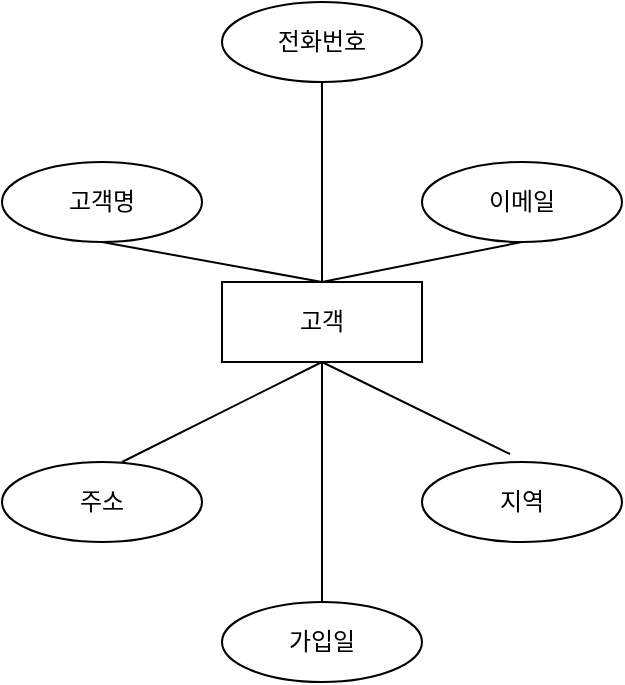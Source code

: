<mxfile version="21.6.5" type="github">
  <diagram name="페이지-1" id="ciY3IhIfSriye4W27SwN">
    <mxGraphModel dx="1421" dy="790" grid="1" gridSize="10" guides="1" tooltips="1" connect="1" arrows="1" fold="1" page="1" pageScale="1" pageWidth="827" pageHeight="1169" math="0" shadow="0">
      <root>
        <mxCell id="0" />
        <mxCell id="1" parent="0" />
        <mxCell id="O262PkwjfAipwRfIdHsJ-3" value="고객" style="whiteSpace=wrap;html=1;align=center;rounded=0;" vertex="1" parent="1">
          <mxGeometry x="180" y="190" width="100" height="40" as="geometry" />
        </mxCell>
        <mxCell id="O262PkwjfAipwRfIdHsJ-5" value="고객명" style="ellipse;whiteSpace=wrap;html=1;align=center;" vertex="1" parent="1">
          <mxGeometry x="70" y="130" width="100" height="40" as="geometry" />
        </mxCell>
        <mxCell id="O262PkwjfAipwRfIdHsJ-6" value="" style="endArrow=none;html=1;rounded=0;entryX=0.5;entryY=0;entryDx=0;entryDy=0;" edge="1" parent="1" target="O262PkwjfAipwRfIdHsJ-3">
          <mxGeometry relative="1" as="geometry">
            <mxPoint x="120" y="170" as="sourcePoint" />
            <mxPoint x="280" y="170" as="targetPoint" />
          </mxGeometry>
        </mxCell>
        <mxCell id="O262PkwjfAipwRfIdHsJ-7" value="이메일" style="ellipse;whiteSpace=wrap;html=1;align=center;" vertex="1" parent="1">
          <mxGeometry x="280" y="130" width="100" height="40" as="geometry" />
        </mxCell>
        <mxCell id="O262PkwjfAipwRfIdHsJ-8" value="지역" style="ellipse;whiteSpace=wrap;html=1;align=center;" vertex="1" parent="1">
          <mxGeometry x="280" y="280" width="100" height="40" as="geometry" />
        </mxCell>
        <mxCell id="O262PkwjfAipwRfIdHsJ-9" value="주소" style="ellipse;whiteSpace=wrap;html=1;align=center;" vertex="1" parent="1">
          <mxGeometry x="70" y="280" width="100" height="40" as="geometry" />
        </mxCell>
        <mxCell id="O262PkwjfAipwRfIdHsJ-10" value="전화번호" style="ellipse;whiteSpace=wrap;html=1;align=center;" vertex="1" parent="1">
          <mxGeometry x="180" y="50" width="100" height="40" as="geometry" />
        </mxCell>
        <mxCell id="O262PkwjfAipwRfIdHsJ-12" value="" style="endArrow=none;html=1;rounded=0;entryX=0.44;entryY=-0.1;entryDx=0;entryDy=0;entryPerimeter=0;exitX=0.5;exitY=1;exitDx=0;exitDy=0;" edge="1" parent="1" source="O262PkwjfAipwRfIdHsJ-3" target="O262PkwjfAipwRfIdHsJ-8">
          <mxGeometry relative="1" as="geometry">
            <mxPoint x="140" y="230" as="sourcePoint" />
            <mxPoint x="300" y="230" as="targetPoint" />
          </mxGeometry>
        </mxCell>
        <mxCell id="O262PkwjfAipwRfIdHsJ-14" value="" style="endArrow=none;html=1;rounded=0;exitX=0.6;exitY=0;exitDx=0;exitDy=0;exitPerimeter=0;" edge="1" parent="1" source="O262PkwjfAipwRfIdHsJ-9">
          <mxGeometry relative="1" as="geometry">
            <mxPoint x="140" y="230" as="sourcePoint" />
            <mxPoint x="230" y="230" as="targetPoint" />
          </mxGeometry>
        </mxCell>
        <mxCell id="O262PkwjfAipwRfIdHsJ-15" value="" style="endArrow=none;html=1;rounded=0;entryX=0.5;entryY=1;entryDx=0;entryDy=0;exitX=0.5;exitY=0;exitDx=0;exitDy=0;" edge="1" parent="1" source="O262PkwjfAipwRfIdHsJ-3" target="O262PkwjfAipwRfIdHsJ-7">
          <mxGeometry relative="1" as="geometry">
            <mxPoint x="140" y="230" as="sourcePoint" />
            <mxPoint x="300" y="230" as="targetPoint" />
          </mxGeometry>
        </mxCell>
        <mxCell id="O262PkwjfAipwRfIdHsJ-16" value="" style="endArrow=none;html=1;rounded=0;entryX=0.5;entryY=1;entryDx=0;entryDy=0;" edge="1" parent="1" source="O262PkwjfAipwRfIdHsJ-3" target="O262PkwjfAipwRfIdHsJ-10">
          <mxGeometry relative="1" as="geometry">
            <mxPoint x="140" y="230" as="sourcePoint" />
            <mxPoint x="300" y="230" as="targetPoint" />
          </mxGeometry>
        </mxCell>
        <mxCell id="O262PkwjfAipwRfIdHsJ-17" value="가입일" style="ellipse;whiteSpace=wrap;html=1;align=center;" vertex="1" parent="1">
          <mxGeometry x="180" y="350" width="100" height="40" as="geometry" />
        </mxCell>
        <mxCell id="O262PkwjfAipwRfIdHsJ-18" value="" style="endArrow=none;html=1;rounded=0;entryX=0.5;entryY=0;entryDx=0;entryDy=0;exitX=0.5;exitY=1;exitDx=0;exitDy=0;" edge="1" parent="1" source="O262PkwjfAipwRfIdHsJ-3" target="O262PkwjfAipwRfIdHsJ-17">
          <mxGeometry relative="1" as="geometry">
            <mxPoint x="230" y="240" as="sourcePoint" />
            <mxPoint x="230" y="280" as="targetPoint" />
          </mxGeometry>
        </mxCell>
      </root>
    </mxGraphModel>
  </diagram>
</mxfile>
